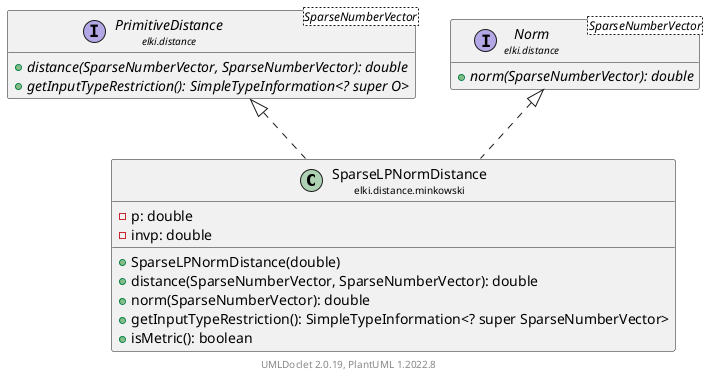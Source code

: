 @startuml
    remove .*\.(Instance|Par|Parameterizer|Factory)$
    set namespaceSeparator none
    hide empty fields
    hide empty methods

    class "<size:14>SparseLPNormDistance\n<size:10>elki.distance.minkowski" as elki.distance.minkowski.SparseLPNormDistance [[SparseLPNormDistance.html]] {
        -p: double
        -invp: double
        +SparseLPNormDistance(double)
        +distance(SparseNumberVector, SparseNumberVector): double
        +norm(SparseNumberVector): double
        +getInputTypeRestriction(): SimpleTypeInformation<? super SparseNumberVector>
        +isMetric(): boolean
    }

    interface "<size:14>PrimitiveDistance\n<size:10>elki.distance" as elki.distance.PrimitiveDistance<SparseNumberVector> [[../PrimitiveDistance.html]] {
        {abstract} +distance(SparseNumberVector, SparseNumberVector): double
        {abstract} +getInputTypeRestriction(): SimpleTypeInformation<? super O>
    }
    interface "<size:14>Norm\n<size:10>elki.distance" as elki.distance.Norm<SparseNumberVector> [[../Norm.html]] {
        {abstract} +norm(SparseNumberVector): double
    }
    class "<size:14>SparseLPNormDistance.Par\n<size:10>elki.distance.minkowski" as elki.distance.minkowski.SparseLPNormDistance.Par [[SparseLPNormDistance.Par.html]]

    elki.distance.PrimitiveDistance <|.. elki.distance.minkowski.SparseLPNormDistance
    elki.distance.Norm <|.. elki.distance.minkowski.SparseLPNormDistance
    elki.distance.minkowski.SparseLPNormDistance +-- elki.distance.minkowski.SparseLPNormDistance.Par

    center footer UMLDoclet 2.0.19, PlantUML 1.2022.8
@enduml

